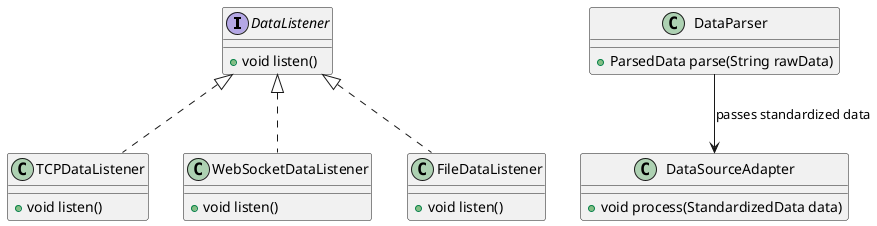 @startuml

interface DataListener {
  + void listen()
}

class TCPDataListener {
  + void listen()
}

class WebSocketDataListener {
  + void listen()
}

class FileDataListener {
  + void listen()
}

class DataParser {
  + ParsedData parse(String rawData)
}

class DataSourceAdapter {
  + void process(StandardizedData data)
}

DataListener <|.. TCPDataListener
DataListener <|.. WebSocketDataListener
DataListener <|.. FileDataListener

DataParser --> DataSourceAdapter : passes standardized data


@enduml